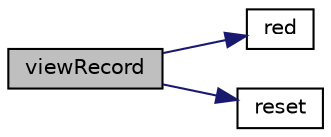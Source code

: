digraph "viewRecord"
{
 // LATEX_PDF_SIZE
  edge [fontname="Helvetica",fontsize="10",labelfontname="Helvetica",labelfontsize="10"];
  node [fontname="Helvetica",fontsize="10",shape=record];
  rankdir="LR";
  Node1 [label="viewRecord",height=0.2,width=0.4,color="black", fillcolor="grey75", style="filled", fontcolor="black",tooltip=" "];
  Node1 -> Node2 [color="midnightblue",fontsize="10",style="solid",fontname="Helvetica"];
  Node2 [label="red",height=0.2,width=0.4,color="black", fillcolor="white", style="filled",URL="$ui__design_8c.html#a39abd40f68d03c40857be1e74407efb9",tooltip=" "];
  Node1 -> Node3 [color="midnightblue",fontsize="10",style="solid",fontname="Helvetica"];
  Node3 [label="reset",height=0.2,width=0.4,color="black", fillcolor="white", style="filled",URL="$ui__design_8c.html#ad20897c5c8bd47f5d4005989bead0e55",tooltip=" "];
}
